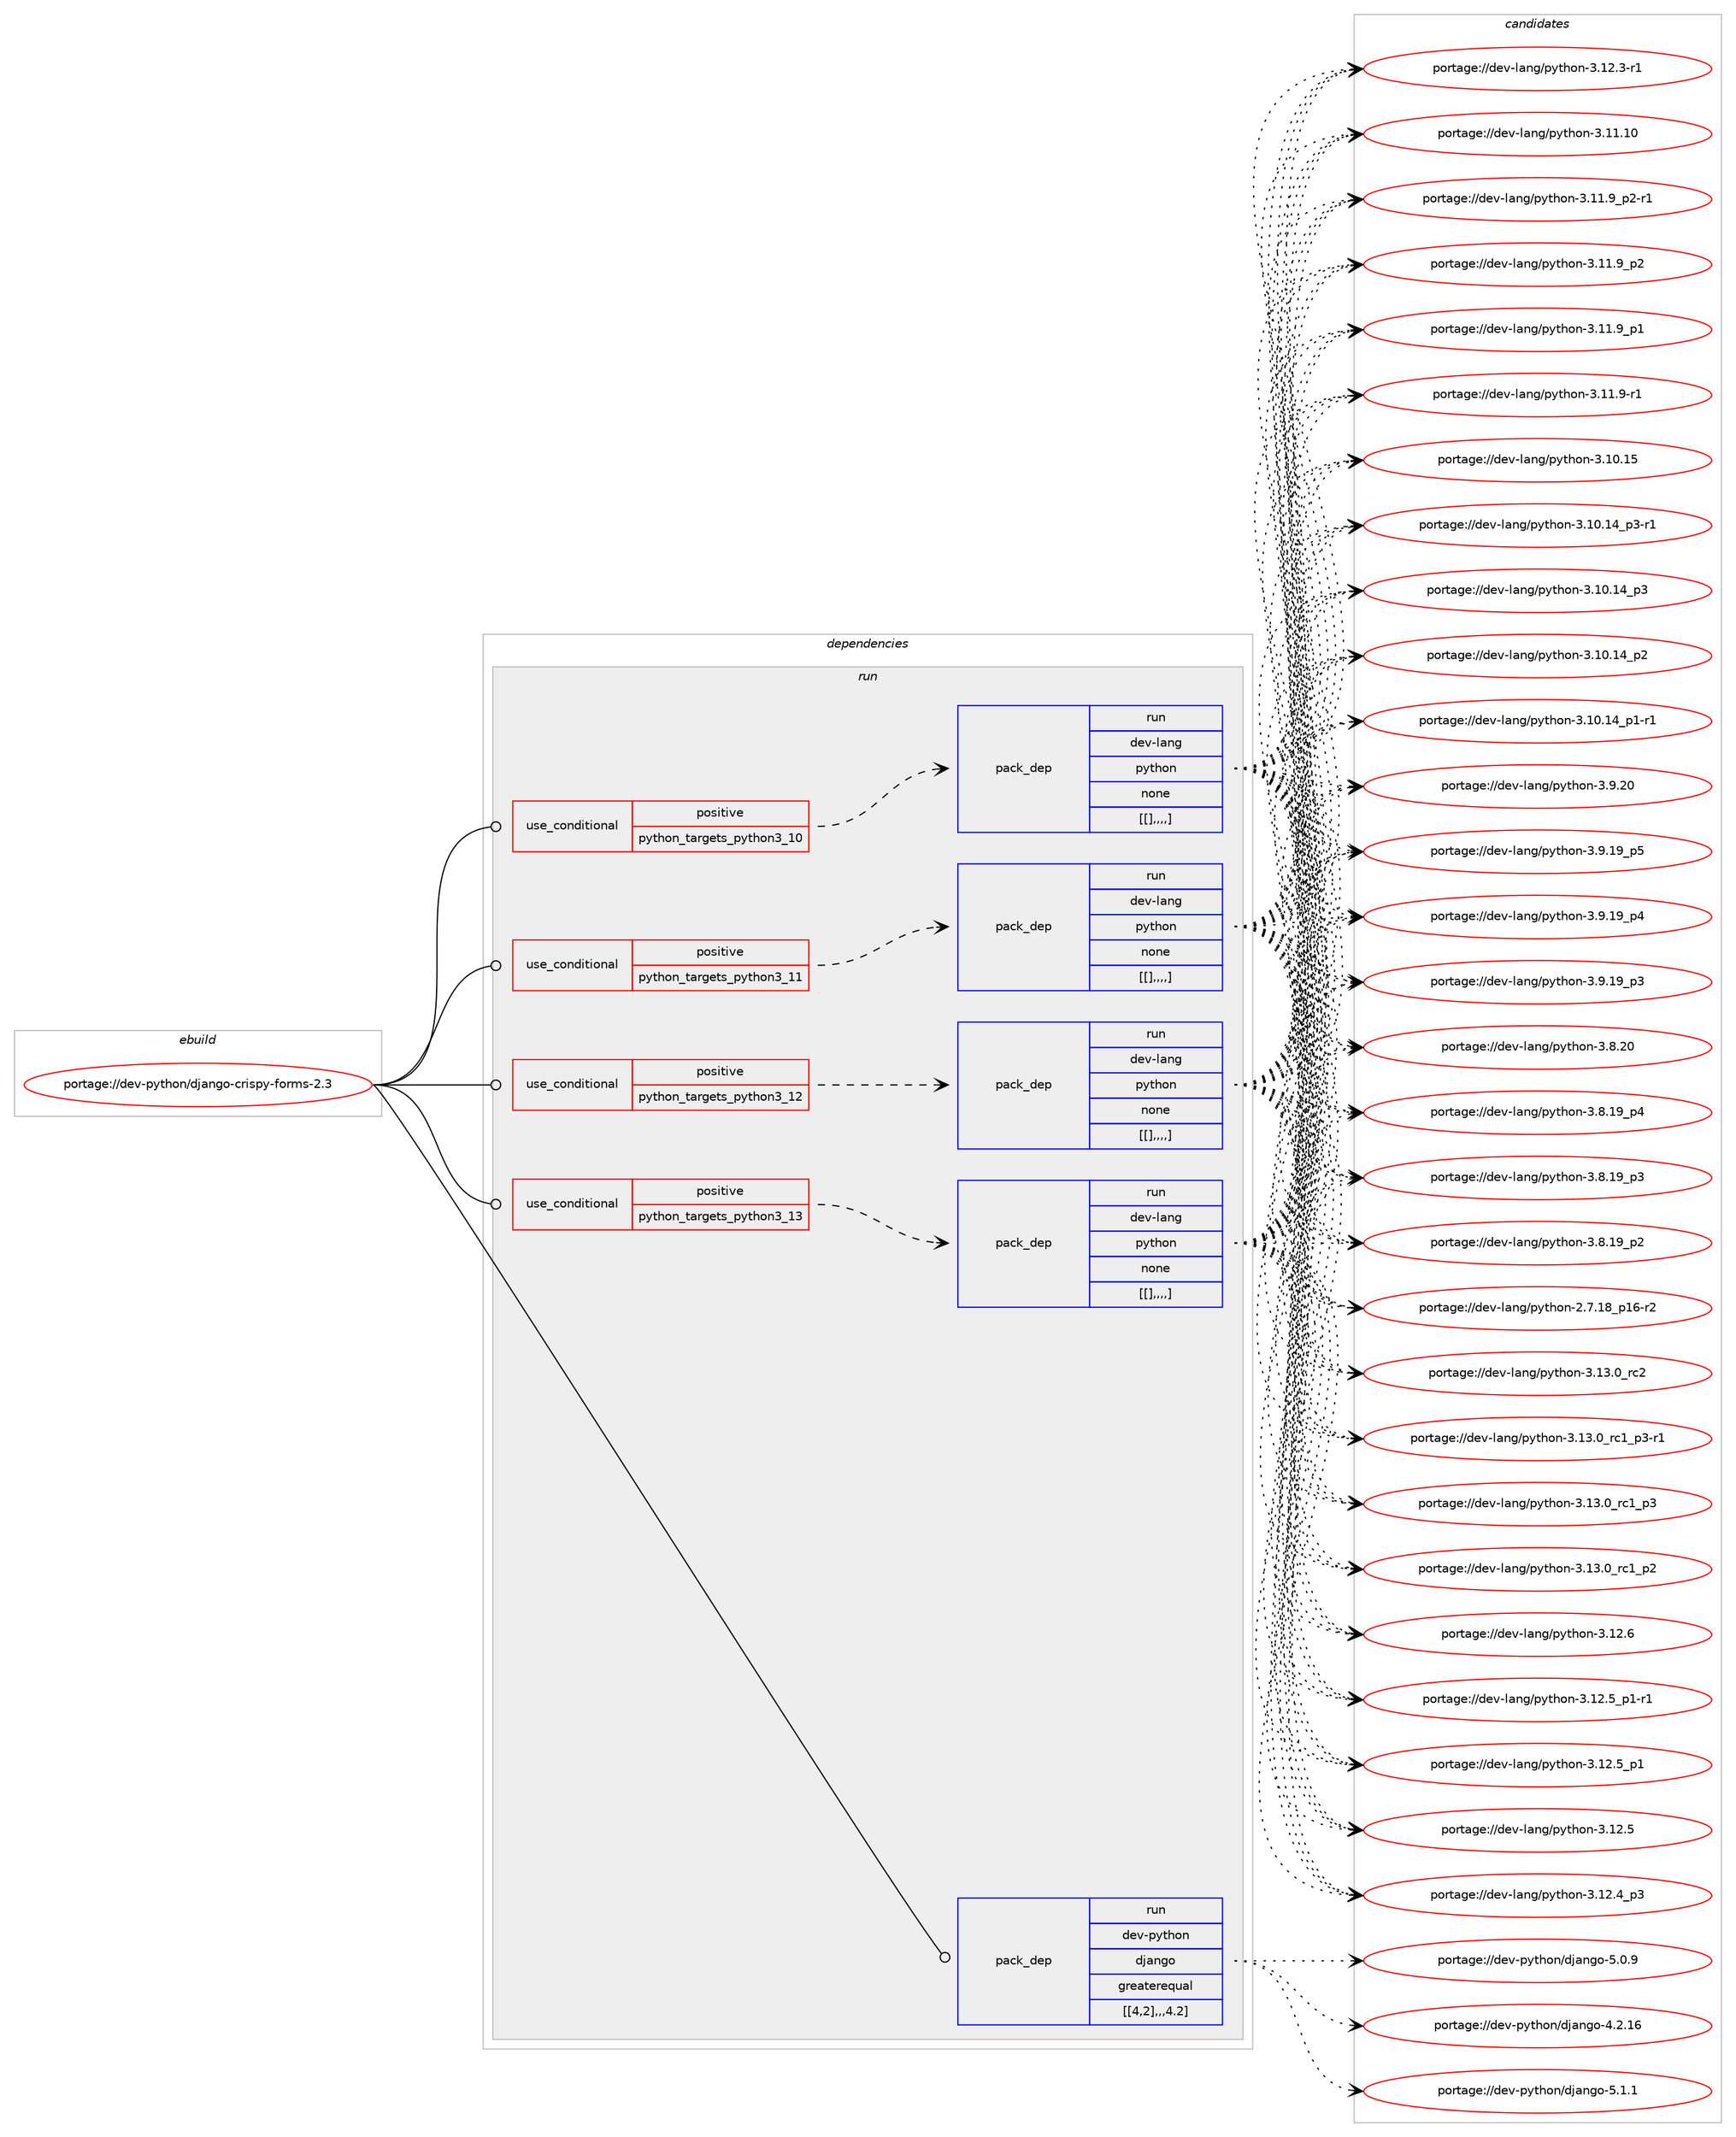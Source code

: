 digraph prolog {

# *************
# Graph options
# *************

newrank=true;
concentrate=true;
compound=true;
graph [rankdir=LR,fontname=Helvetica,fontsize=10,ranksep=1.5];#, ranksep=2.5, nodesep=0.2];
edge  [arrowhead=vee];
node  [fontname=Helvetica,fontsize=10];

# **********
# The ebuild
# **********

subgraph cluster_leftcol {
color=gray;
label=<<i>ebuild</i>>;
id [label="portage://dev-python/django-crispy-forms-2.3", color=red, width=4, href="../dev-python/django-crispy-forms-2.3.svg"];
}

# ****************
# The dependencies
# ****************

subgraph cluster_midcol {
color=gray;
label=<<i>dependencies</i>>;
subgraph cluster_compile {
fillcolor="#eeeeee";
style=filled;
label=<<i>compile</i>>;
}
subgraph cluster_compileandrun {
fillcolor="#eeeeee";
style=filled;
label=<<i>compile and run</i>>;
}
subgraph cluster_run {
fillcolor="#eeeeee";
style=filled;
label=<<i>run</i>>;
subgraph cond32928 {
dependency146214 [label=<<TABLE BORDER="0" CELLBORDER="1" CELLSPACING="0" CELLPADDING="4"><TR><TD ROWSPAN="3" CELLPADDING="10">use_conditional</TD></TR><TR><TD>positive</TD></TR><TR><TD>python_targets_python3_10</TD></TR></TABLE>>, shape=none, color=red];
subgraph pack112070 {
dependency146215 [label=<<TABLE BORDER="0" CELLBORDER="1" CELLSPACING="0" CELLPADDING="4" WIDTH="220"><TR><TD ROWSPAN="6" CELLPADDING="30">pack_dep</TD></TR><TR><TD WIDTH="110">run</TD></TR><TR><TD>dev-lang</TD></TR><TR><TD>python</TD></TR><TR><TD>none</TD></TR><TR><TD>[[],,,,]</TD></TR></TABLE>>, shape=none, color=blue];
}
dependency146214:e -> dependency146215:w [weight=20,style="dashed",arrowhead="vee"];
}
id:e -> dependency146214:w [weight=20,style="solid",arrowhead="odot"];
subgraph cond32929 {
dependency146216 [label=<<TABLE BORDER="0" CELLBORDER="1" CELLSPACING="0" CELLPADDING="4"><TR><TD ROWSPAN="3" CELLPADDING="10">use_conditional</TD></TR><TR><TD>positive</TD></TR><TR><TD>python_targets_python3_11</TD></TR></TABLE>>, shape=none, color=red];
subgraph pack112071 {
dependency146217 [label=<<TABLE BORDER="0" CELLBORDER="1" CELLSPACING="0" CELLPADDING="4" WIDTH="220"><TR><TD ROWSPAN="6" CELLPADDING="30">pack_dep</TD></TR><TR><TD WIDTH="110">run</TD></TR><TR><TD>dev-lang</TD></TR><TR><TD>python</TD></TR><TR><TD>none</TD></TR><TR><TD>[[],,,,]</TD></TR></TABLE>>, shape=none, color=blue];
}
dependency146216:e -> dependency146217:w [weight=20,style="dashed",arrowhead="vee"];
}
id:e -> dependency146216:w [weight=20,style="solid",arrowhead="odot"];
subgraph cond32930 {
dependency146218 [label=<<TABLE BORDER="0" CELLBORDER="1" CELLSPACING="0" CELLPADDING="4"><TR><TD ROWSPAN="3" CELLPADDING="10">use_conditional</TD></TR><TR><TD>positive</TD></TR><TR><TD>python_targets_python3_12</TD></TR></TABLE>>, shape=none, color=red];
subgraph pack112072 {
dependency146219 [label=<<TABLE BORDER="0" CELLBORDER="1" CELLSPACING="0" CELLPADDING="4" WIDTH="220"><TR><TD ROWSPAN="6" CELLPADDING="30">pack_dep</TD></TR><TR><TD WIDTH="110">run</TD></TR><TR><TD>dev-lang</TD></TR><TR><TD>python</TD></TR><TR><TD>none</TD></TR><TR><TD>[[],,,,]</TD></TR></TABLE>>, shape=none, color=blue];
}
dependency146218:e -> dependency146219:w [weight=20,style="dashed",arrowhead="vee"];
}
id:e -> dependency146218:w [weight=20,style="solid",arrowhead="odot"];
subgraph cond32931 {
dependency146220 [label=<<TABLE BORDER="0" CELLBORDER="1" CELLSPACING="0" CELLPADDING="4"><TR><TD ROWSPAN="3" CELLPADDING="10">use_conditional</TD></TR><TR><TD>positive</TD></TR><TR><TD>python_targets_python3_13</TD></TR></TABLE>>, shape=none, color=red];
subgraph pack112073 {
dependency146221 [label=<<TABLE BORDER="0" CELLBORDER="1" CELLSPACING="0" CELLPADDING="4" WIDTH="220"><TR><TD ROWSPAN="6" CELLPADDING="30">pack_dep</TD></TR><TR><TD WIDTH="110">run</TD></TR><TR><TD>dev-lang</TD></TR><TR><TD>python</TD></TR><TR><TD>none</TD></TR><TR><TD>[[],,,,]</TD></TR></TABLE>>, shape=none, color=blue];
}
dependency146220:e -> dependency146221:w [weight=20,style="dashed",arrowhead="vee"];
}
id:e -> dependency146220:w [weight=20,style="solid",arrowhead="odot"];
subgraph pack112074 {
dependency146222 [label=<<TABLE BORDER="0" CELLBORDER="1" CELLSPACING="0" CELLPADDING="4" WIDTH="220"><TR><TD ROWSPAN="6" CELLPADDING="30">pack_dep</TD></TR><TR><TD WIDTH="110">run</TD></TR><TR><TD>dev-python</TD></TR><TR><TD>django</TD></TR><TR><TD>greaterequal</TD></TR><TR><TD>[[4,2],,,4.2]</TD></TR></TABLE>>, shape=none, color=blue];
}
id:e -> dependency146222:w [weight=20,style="solid",arrowhead="odot"];
}
}

# **************
# The candidates
# **************

subgraph cluster_choices {
rank=same;
color=gray;
label=<<i>candidates</i>>;

subgraph choice112070 {
color=black;
nodesep=1;
choice10010111845108971101034711212111610411111045514649514648951149950 [label="portage://dev-lang/python-3.13.0_rc2", color=red, width=4,href="../dev-lang/python-3.13.0_rc2.svg"];
choice1001011184510897110103471121211161041111104551464951464895114994995112514511449 [label="portage://dev-lang/python-3.13.0_rc1_p3-r1", color=red, width=4,href="../dev-lang/python-3.13.0_rc1_p3-r1.svg"];
choice100101118451089711010347112121116104111110455146495146489511499499511251 [label="portage://dev-lang/python-3.13.0_rc1_p3", color=red, width=4,href="../dev-lang/python-3.13.0_rc1_p3.svg"];
choice100101118451089711010347112121116104111110455146495146489511499499511250 [label="portage://dev-lang/python-3.13.0_rc1_p2", color=red, width=4,href="../dev-lang/python-3.13.0_rc1_p2.svg"];
choice10010111845108971101034711212111610411111045514649504654 [label="portage://dev-lang/python-3.12.6", color=red, width=4,href="../dev-lang/python-3.12.6.svg"];
choice1001011184510897110103471121211161041111104551464950465395112494511449 [label="portage://dev-lang/python-3.12.5_p1-r1", color=red, width=4,href="../dev-lang/python-3.12.5_p1-r1.svg"];
choice100101118451089711010347112121116104111110455146495046539511249 [label="portage://dev-lang/python-3.12.5_p1", color=red, width=4,href="../dev-lang/python-3.12.5_p1.svg"];
choice10010111845108971101034711212111610411111045514649504653 [label="portage://dev-lang/python-3.12.5", color=red, width=4,href="../dev-lang/python-3.12.5.svg"];
choice100101118451089711010347112121116104111110455146495046529511251 [label="portage://dev-lang/python-3.12.4_p3", color=red, width=4,href="../dev-lang/python-3.12.4_p3.svg"];
choice100101118451089711010347112121116104111110455146495046514511449 [label="portage://dev-lang/python-3.12.3-r1", color=red, width=4,href="../dev-lang/python-3.12.3-r1.svg"];
choice1001011184510897110103471121211161041111104551464949464948 [label="portage://dev-lang/python-3.11.10", color=red, width=4,href="../dev-lang/python-3.11.10.svg"];
choice1001011184510897110103471121211161041111104551464949465795112504511449 [label="portage://dev-lang/python-3.11.9_p2-r1", color=red, width=4,href="../dev-lang/python-3.11.9_p2-r1.svg"];
choice100101118451089711010347112121116104111110455146494946579511250 [label="portage://dev-lang/python-3.11.9_p2", color=red, width=4,href="../dev-lang/python-3.11.9_p2.svg"];
choice100101118451089711010347112121116104111110455146494946579511249 [label="portage://dev-lang/python-3.11.9_p1", color=red, width=4,href="../dev-lang/python-3.11.9_p1.svg"];
choice100101118451089711010347112121116104111110455146494946574511449 [label="portage://dev-lang/python-3.11.9-r1", color=red, width=4,href="../dev-lang/python-3.11.9-r1.svg"];
choice1001011184510897110103471121211161041111104551464948464953 [label="portage://dev-lang/python-3.10.15", color=red, width=4,href="../dev-lang/python-3.10.15.svg"];
choice100101118451089711010347112121116104111110455146494846495295112514511449 [label="portage://dev-lang/python-3.10.14_p3-r1", color=red, width=4,href="../dev-lang/python-3.10.14_p3-r1.svg"];
choice10010111845108971101034711212111610411111045514649484649529511251 [label="portage://dev-lang/python-3.10.14_p3", color=red, width=4,href="../dev-lang/python-3.10.14_p3.svg"];
choice10010111845108971101034711212111610411111045514649484649529511250 [label="portage://dev-lang/python-3.10.14_p2", color=red, width=4,href="../dev-lang/python-3.10.14_p2.svg"];
choice100101118451089711010347112121116104111110455146494846495295112494511449 [label="portage://dev-lang/python-3.10.14_p1-r1", color=red, width=4,href="../dev-lang/python-3.10.14_p1-r1.svg"];
choice10010111845108971101034711212111610411111045514657465048 [label="portage://dev-lang/python-3.9.20", color=red, width=4,href="../dev-lang/python-3.9.20.svg"];
choice100101118451089711010347112121116104111110455146574649579511253 [label="portage://dev-lang/python-3.9.19_p5", color=red, width=4,href="../dev-lang/python-3.9.19_p5.svg"];
choice100101118451089711010347112121116104111110455146574649579511252 [label="portage://dev-lang/python-3.9.19_p4", color=red, width=4,href="../dev-lang/python-3.9.19_p4.svg"];
choice100101118451089711010347112121116104111110455146574649579511251 [label="portage://dev-lang/python-3.9.19_p3", color=red, width=4,href="../dev-lang/python-3.9.19_p3.svg"];
choice10010111845108971101034711212111610411111045514656465048 [label="portage://dev-lang/python-3.8.20", color=red, width=4,href="../dev-lang/python-3.8.20.svg"];
choice100101118451089711010347112121116104111110455146564649579511252 [label="portage://dev-lang/python-3.8.19_p4", color=red, width=4,href="../dev-lang/python-3.8.19_p4.svg"];
choice100101118451089711010347112121116104111110455146564649579511251 [label="portage://dev-lang/python-3.8.19_p3", color=red, width=4,href="../dev-lang/python-3.8.19_p3.svg"];
choice100101118451089711010347112121116104111110455146564649579511250 [label="portage://dev-lang/python-3.8.19_p2", color=red, width=4,href="../dev-lang/python-3.8.19_p2.svg"];
choice100101118451089711010347112121116104111110455046554649569511249544511450 [label="portage://dev-lang/python-2.7.18_p16-r2", color=red, width=4,href="../dev-lang/python-2.7.18_p16-r2.svg"];
dependency146215:e -> choice10010111845108971101034711212111610411111045514649514648951149950:w [style=dotted,weight="100"];
dependency146215:e -> choice1001011184510897110103471121211161041111104551464951464895114994995112514511449:w [style=dotted,weight="100"];
dependency146215:e -> choice100101118451089711010347112121116104111110455146495146489511499499511251:w [style=dotted,weight="100"];
dependency146215:e -> choice100101118451089711010347112121116104111110455146495146489511499499511250:w [style=dotted,weight="100"];
dependency146215:e -> choice10010111845108971101034711212111610411111045514649504654:w [style=dotted,weight="100"];
dependency146215:e -> choice1001011184510897110103471121211161041111104551464950465395112494511449:w [style=dotted,weight="100"];
dependency146215:e -> choice100101118451089711010347112121116104111110455146495046539511249:w [style=dotted,weight="100"];
dependency146215:e -> choice10010111845108971101034711212111610411111045514649504653:w [style=dotted,weight="100"];
dependency146215:e -> choice100101118451089711010347112121116104111110455146495046529511251:w [style=dotted,weight="100"];
dependency146215:e -> choice100101118451089711010347112121116104111110455146495046514511449:w [style=dotted,weight="100"];
dependency146215:e -> choice1001011184510897110103471121211161041111104551464949464948:w [style=dotted,weight="100"];
dependency146215:e -> choice1001011184510897110103471121211161041111104551464949465795112504511449:w [style=dotted,weight="100"];
dependency146215:e -> choice100101118451089711010347112121116104111110455146494946579511250:w [style=dotted,weight="100"];
dependency146215:e -> choice100101118451089711010347112121116104111110455146494946579511249:w [style=dotted,weight="100"];
dependency146215:e -> choice100101118451089711010347112121116104111110455146494946574511449:w [style=dotted,weight="100"];
dependency146215:e -> choice1001011184510897110103471121211161041111104551464948464953:w [style=dotted,weight="100"];
dependency146215:e -> choice100101118451089711010347112121116104111110455146494846495295112514511449:w [style=dotted,weight="100"];
dependency146215:e -> choice10010111845108971101034711212111610411111045514649484649529511251:w [style=dotted,weight="100"];
dependency146215:e -> choice10010111845108971101034711212111610411111045514649484649529511250:w [style=dotted,weight="100"];
dependency146215:e -> choice100101118451089711010347112121116104111110455146494846495295112494511449:w [style=dotted,weight="100"];
dependency146215:e -> choice10010111845108971101034711212111610411111045514657465048:w [style=dotted,weight="100"];
dependency146215:e -> choice100101118451089711010347112121116104111110455146574649579511253:w [style=dotted,weight="100"];
dependency146215:e -> choice100101118451089711010347112121116104111110455146574649579511252:w [style=dotted,weight="100"];
dependency146215:e -> choice100101118451089711010347112121116104111110455146574649579511251:w [style=dotted,weight="100"];
dependency146215:e -> choice10010111845108971101034711212111610411111045514656465048:w [style=dotted,weight="100"];
dependency146215:e -> choice100101118451089711010347112121116104111110455146564649579511252:w [style=dotted,weight="100"];
dependency146215:e -> choice100101118451089711010347112121116104111110455146564649579511251:w [style=dotted,weight="100"];
dependency146215:e -> choice100101118451089711010347112121116104111110455146564649579511250:w [style=dotted,weight="100"];
dependency146215:e -> choice100101118451089711010347112121116104111110455046554649569511249544511450:w [style=dotted,weight="100"];
}
subgraph choice112071 {
color=black;
nodesep=1;
choice10010111845108971101034711212111610411111045514649514648951149950 [label="portage://dev-lang/python-3.13.0_rc2", color=red, width=4,href="../dev-lang/python-3.13.0_rc2.svg"];
choice1001011184510897110103471121211161041111104551464951464895114994995112514511449 [label="portage://dev-lang/python-3.13.0_rc1_p3-r1", color=red, width=4,href="../dev-lang/python-3.13.0_rc1_p3-r1.svg"];
choice100101118451089711010347112121116104111110455146495146489511499499511251 [label="portage://dev-lang/python-3.13.0_rc1_p3", color=red, width=4,href="../dev-lang/python-3.13.0_rc1_p3.svg"];
choice100101118451089711010347112121116104111110455146495146489511499499511250 [label="portage://dev-lang/python-3.13.0_rc1_p2", color=red, width=4,href="../dev-lang/python-3.13.0_rc1_p2.svg"];
choice10010111845108971101034711212111610411111045514649504654 [label="portage://dev-lang/python-3.12.6", color=red, width=4,href="../dev-lang/python-3.12.6.svg"];
choice1001011184510897110103471121211161041111104551464950465395112494511449 [label="portage://dev-lang/python-3.12.5_p1-r1", color=red, width=4,href="../dev-lang/python-3.12.5_p1-r1.svg"];
choice100101118451089711010347112121116104111110455146495046539511249 [label="portage://dev-lang/python-3.12.5_p1", color=red, width=4,href="../dev-lang/python-3.12.5_p1.svg"];
choice10010111845108971101034711212111610411111045514649504653 [label="portage://dev-lang/python-3.12.5", color=red, width=4,href="../dev-lang/python-3.12.5.svg"];
choice100101118451089711010347112121116104111110455146495046529511251 [label="portage://dev-lang/python-3.12.4_p3", color=red, width=4,href="../dev-lang/python-3.12.4_p3.svg"];
choice100101118451089711010347112121116104111110455146495046514511449 [label="portage://dev-lang/python-3.12.3-r1", color=red, width=4,href="../dev-lang/python-3.12.3-r1.svg"];
choice1001011184510897110103471121211161041111104551464949464948 [label="portage://dev-lang/python-3.11.10", color=red, width=4,href="../dev-lang/python-3.11.10.svg"];
choice1001011184510897110103471121211161041111104551464949465795112504511449 [label="portage://dev-lang/python-3.11.9_p2-r1", color=red, width=4,href="../dev-lang/python-3.11.9_p2-r1.svg"];
choice100101118451089711010347112121116104111110455146494946579511250 [label="portage://dev-lang/python-3.11.9_p2", color=red, width=4,href="../dev-lang/python-3.11.9_p2.svg"];
choice100101118451089711010347112121116104111110455146494946579511249 [label="portage://dev-lang/python-3.11.9_p1", color=red, width=4,href="../dev-lang/python-3.11.9_p1.svg"];
choice100101118451089711010347112121116104111110455146494946574511449 [label="portage://dev-lang/python-3.11.9-r1", color=red, width=4,href="../dev-lang/python-3.11.9-r1.svg"];
choice1001011184510897110103471121211161041111104551464948464953 [label="portage://dev-lang/python-3.10.15", color=red, width=4,href="../dev-lang/python-3.10.15.svg"];
choice100101118451089711010347112121116104111110455146494846495295112514511449 [label="portage://dev-lang/python-3.10.14_p3-r1", color=red, width=4,href="../dev-lang/python-3.10.14_p3-r1.svg"];
choice10010111845108971101034711212111610411111045514649484649529511251 [label="portage://dev-lang/python-3.10.14_p3", color=red, width=4,href="../dev-lang/python-3.10.14_p3.svg"];
choice10010111845108971101034711212111610411111045514649484649529511250 [label="portage://dev-lang/python-3.10.14_p2", color=red, width=4,href="../dev-lang/python-3.10.14_p2.svg"];
choice100101118451089711010347112121116104111110455146494846495295112494511449 [label="portage://dev-lang/python-3.10.14_p1-r1", color=red, width=4,href="../dev-lang/python-3.10.14_p1-r1.svg"];
choice10010111845108971101034711212111610411111045514657465048 [label="portage://dev-lang/python-3.9.20", color=red, width=4,href="../dev-lang/python-3.9.20.svg"];
choice100101118451089711010347112121116104111110455146574649579511253 [label="portage://dev-lang/python-3.9.19_p5", color=red, width=4,href="../dev-lang/python-3.9.19_p5.svg"];
choice100101118451089711010347112121116104111110455146574649579511252 [label="portage://dev-lang/python-3.9.19_p4", color=red, width=4,href="../dev-lang/python-3.9.19_p4.svg"];
choice100101118451089711010347112121116104111110455146574649579511251 [label="portage://dev-lang/python-3.9.19_p3", color=red, width=4,href="../dev-lang/python-3.9.19_p3.svg"];
choice10010111845108971101034711212111610411111045514656465048 [label="portage://dev-lang/python-3.8.20", color=red, width=4,href="../dev-lang/python-3.8.20.svg"];
choice100101118451089711010347112121116104111110455146564649579511252 [label="portage://dev-lang/python-3.8.19_p4", color=red, width=4,href="../dev-lang/python-3.8.19_p4.svg"];
choice100101118451089711010347112121116104111110455146564649579511251 [label="portage://dev-lang/python-3.8.19_p3", color=red, width=4,href="../dev-lang/python-3.8.19_p3.svg"];
choice100101118451089711010347112121116104111110455146564649579511250 [label="portage://dev-lang/python-3.8.19_p2", color=red, width=4,href="../dev-lang/python-3.8.19_p2.svg"];
choice100101118451089711010347112121116104111110455046554649569511249544511450 [label="portage://dev-lang/python-2.7.18_p16-r2", color=red, width=4,href="../dev-lang/python-2.7.18_p16-r2.svg"];
dependency146217:e -> choice10010111845108971101034711212111610411111045514649514648951149950:w [style=dotted,weight="100"];
dependency146217:e -> choice1001011184510897110103471121211161041111104551464951464895114994995112514511449:w [style=dotted,weight="100"];
dependency146217:e -> choice100101118451089711010347112121116104111110455146495146489511499499511251:w [style=dotted,weight="100"];
dependency146217:e -> choice100101118451089711010347112121116104111110455146495146489511499499511250:w [style=dotted,weight="100"];
dependency146217:e -> choice10010111845108971101034711212111610411111045514649504654:w [style=dotted,weight="100"];
dependency146217:e -> choice1001011184510897110103471121211161041111104551464950465395112494511449:w [style=dotted,weight="100"];
dependency146217:e -> choice100101118451089711010347112121116104111110455146495046539511249:w [style=dotted,weight="100"];
dependency146217:e -> choice10010111845108971101034711212111610411111045514649504653:w [style=dotted,weight="100"];
dependency146217:e -> choice100101118451089711010347112121116104111110455146495046529511251:w [style=dotted,weight="100"];
dependency146217:e -> choice100101118451089711010347112121116104111110455146495046514511449:w [style=dotted,weight="100"];
dependency146217:e -> choice1001011184510897110103471121211161041111104551464949464948:w [style=dotted,weight="100"];
dependency146217:e -> choice1001011184510897110103471121211161041111104551464949465795112504511449:w [style=dotted,weight="100"];
dependency146217:e -> choice100101118451089711010347112121116104111110455146494946579511250:w [style=dotted,weight="100"];
dependency146217:e -> choice100101118451089711010347112121116104111110455146494946579511249:w [style=dotted,weight="100"];
dependency146217:e -> choice100101118451089711010347112121116104111110455146494946574511449:w [style=dotted,weight="100"];
dependency146217:e -> choice1001011184510897110103471121211161041111104551464948464953:w [style=dotted,weight="100"];
dependency146217:e -> choice100101118451089711010347112121116104111110455146494846495295112514511449:w [style=dotted,weight="100"];
dependency146217:e -> choice10010111845108971101034711212111610411111045514649484649529511251:w [style=dotted,weight="100"];
dependency146217:e -> choice10010111845108971101034711212111610411111045514649484649529511250:w [style=dotted,weight="100"];
dependency146217:e -> choice100101118451089711010347112121116104111110455146494846495295112494511449:w [style=dotted,weight="100"];
dependency146217:e -> choice10010111845108971101034711212111610411111045514657465048:w [style=dotted,weight="100"];
dependency146217:e -> choice100101118451089711010347112121116104111110455146574649579511253:w [style=dotted,weight="100"];
dependency146217:e -> choice100101118451089711010347112121116104111110455146574649579511252:w [style=dotted,weight="100"];
dependency146217:e -> choice100101118451089711010347112121116104111110455146574649579511251:w [style=dotted,weight="100"];
dependency146217:e -> choice10010111845108971101034711212111610411111045514656465048:w [style=dotted,weight="100"];
dependency146217:e -> choice100101118451089711010347112121116104111110455146564649579511252:w [style=dotted,weight="100"];
dependency146217:e -> choice100101118451089711010347112121116104111110455146564649579511251:w [style=dotted,weight="100"];
dependency146217:e -> choice100101118451089711010347112121116104111110455146564649579511250:w [style=dotted,weight="100"];
dependency146217:e -> choice100101118451089711010347112121116104111110455046554649569511249544511450:w [style=dotted,weight="100"];
}
subgraph choice112072 {
color=black;
nodesep=1;
choice10010111845108971101034711212111610411111045514649514648951149950 [label="portage://dev-lang/python-3.13.0_rc2", color=red, width=4,href="../dev-lang/python-3.13.0_rc2.svg"];
choice1001011184510897110103471121211161041111104551464951464895114994995112514511449 [label="portage://dev-lang/python-3.13.0_rc1_p3-r1", color=red, width=4,href="../dev-lang/python-3.13.0_rc1_p3-r1.svg"];
choice100101118451089711010347112121116104111110455146495146489511499499511251 [label="portage://dev-lang/python-3.13.0_rc1_p3", color=red, width=4,href="../dev-lang/python-3.13.0_rc1_p3.svg"];
choice100101118451089711010347112121116104111110455146495146489511499499511250 [label="portage://dev-lang/python-3.13.0_rc1_p2", color=red, width=4,href="../dev-lang/python-3.13.0_rc1_p2.svg"];
choice10010111845108971101034711212111610411111045514649504654 [label="portage://dev-lang/python-3.12.6", color=red, width=4,href="../dev-lang/python-3.12.6.svg"];
choice1001011184510897110103471121211161041111104551464950465395112494511449 [label="portage://dev-lang/python-3.12.5_p1-r1", color=red, width=4,href="../dev-lang/python-3.12.5_p1-r1.svg"];
choice100101118451089711010347112121116104111110455146495046539511249 [label="portage://dev-lang/python-3.12.5_p1", color=red, width=4,href="../dev-lang/python-3.12.5_p1.svg"];
choice10010111845108971101034711212111610411111045514649504653 [label="portage://dev-lang/python-3.12.5", color=red, width=4,href="../dev-lang/python-3.12.5.svg"];
choice100101118451089711010347112121116104111110455146495046529511251 [label="portage://dev-lang/python-3.12.4_p3", color=red, width=4,href="../dev-lang/python-3.12.4_p3.svg"];
choice100101118451089711010347112121116104111110455146495046514511449 [label="portage://dev-lang/python-3.12.3-r1", color=red, width=4,href="../dev-lang/python-3.12.3-r1.svg"];
choice1001011184510897110103471121211161041111104551464949464948 [label="portage://dev-lang/python-3.11.10", color=red, width=4,href="../dev-lang/python-3.11.10.svg"];
choice1001011184510897110103471121211161041111104551464949465795112504511449 [label="portage://dev-lang/python-3.11.9_p2-r1", color=red, width=4,href="../dev-lang/python-3.11.9_p2-r1.svg"];
choice100101118451089711010347112121116104111110455146494946579511250 [label="portage://dev-lang/python-3.11.9_p2", color=red, width=4,href="../dev-lang/python-3.11.9_p2.svg"];
choice100101118451089711010347112121116104111110455146494946579511249 [label="portage://dev-lang/python-3.11.9_p1", color=red, width=4,href="../dev-lang/python-3.11.9_p1.svg"];
choice100101118451089711010347112121116104111110455146494946574511449 [label="portage://dev-lang/python-3.11.9-r1", color=red, width=4,href="../dev-lang/python-3.11.9-r1.svg"];
choice1001011184510897110103471121211161041111104551464948464953 [label="portage://dev-lang/python-3.10.15", color=red, width=4,href="../dev-lang/python-3.10.15.svg"];
choice100101118451089711010347112121116104111110455146494846495295112514511449 [label="portage://dev-lang/python-3.10.14_p3-r1", color=red, width=4,href="../dev-lang/python-3.10.14_p3-r1.svg"];
choice10010111845108971101034711212111610411111045514649484649529511251 [label="portage://dev-lang/python-3.10.14_p3", color=red, width=4,href="../dev-lang/python-3.10.14_p3.svg"];
choice10010111845108971101034711212111610411111045514649484649529511250 [label="portage://dev-lang/python-3.10.14_p2", color=red, width=4,href="../dev-lang/python-3.10.14_p2.svg"];
choice100101118451089711010347112121116104111110455146494846495295112494511449 [label="portage://dev-lang/python-3.10.14_p1-r1", color=red, width=4,href="../dev-lang/python-3.10.14_p1-r1.svg"];
choice10010111845108971101034711212111610411111045514657465048 [label="portage://dev-lang/python-3.9.20", color=red, width=4,href="../dev-lang/python-3.9.20.svg"];
choice100101118451089711010347112121116104111110455146574649579511253 [label="portage://dev-lang/python-3.9.19_p5", color=red, width=4,href="../dev-lang/python-3.9.19_p5.svg"];
choice100101118451089711010347112121116104111110455146574649579511252 [label="portage://dev-lang/python-3.9.19_p4", color=red, width=4,href="../dev-lang/python-3.9.19_p4.svg"];
choice100101118451089711010347112121116104111110455146574649579511251 [label="portage://dev-lang/python-3.9.19_p3", color=red, width=4,href="../dev-lang/python-3.9.19_p3.svg"];
choice10010111845108971101034711212111610411111045514656465048 [label="portage://dev-lang/python-3.8.20", color=red, width=4,href="../dev-lang/python-3.8.20.svg"];
choice100101118451089711010347112121116104111110455146564649579511252 [label="portage://dev-lang/python-3.8.19_p4", color=red, width=4,href="../dev-lang/python-3.8.19_p4.svg"];
choice100101118451089711010347112121116104111110455146564649579511251 [label="portage://dev-lang/python-3.8.19_p3", color=red, width=4,href="../dev-lang/python-3.8.19_p3.svg"];
choice100101118451089711010347112121116104111110455146564649579511250 [label="portage://dev-lang/python-3.8.19_p2", color=red, width=4,href="../dev-lang/python-3.8.19_p2.svg"];
choice100101118451089711010347112121116104111110455046554649569511249544511450 [label="portage://dev-lang/python-2.7.18_p16-r2", color=red, width=4,href="../dev-lang/python-2.7.18_p16-r2.svg"];
dependency146219:e -> choice10010111845108971101034711212111610411111045514649514648951149950:w [style=dotted,weight="100"];
dependency146219:e -> choice1001011184510897110103471121211161041111104551464951464895114994995112514511449:w [style=dotted,weight="100"];
dependency146219:e -> choice100101118451089711010347112121116104111110455146495146489511499499511251:w [style=dotted,weight="100"];
dependency146219:e -> choice100101118451089711010347112121116104111110455146495146489511499499511250:w [style=dotted,weight="100"];
dependency146219:e -> choice10010111845108971101034711212111610411111045514649504654:w [style=dotted,weight="100"];
dependency146219:e -> choice1001011184510897110103471121211161041111104551464950465395112494511449:w [style=dotted,weight="100"];
dependency146219:e -> choice100101118451089711010347112121116104111110455146495046539511249:w [style=dotted,weight="100"];
dependency146219:e -> choice10010111845108971101034711212111610411111045514649504653:w [style=dotted,weight="100"];
dependency146219:e -> choice100101118451089711010347112121116104111110455146495046529511251:w [style=dotted,weight="100"];
dependency146219:e -> choice100101118451089711010347112121116104111110455146495046514511449:w [style=dotted,weight="100"];
dependency146219:e -> choice1001011184510897110103471121211161041111104551464949464948:w [style=dotted,weight="100"];
dependency146219:e -> choice1001011184510897110103471121211161041111104551464949465795112504511449:w [style=dotted,weight="100"];
dependency146219:e -> choice100101118451089711010347112121116104111110455146494946579511250:w [style=dotted,weight="100"];
dependency146219:e -> choice100101118451089711010347112121116104111110455146494946579511249:w [style=dotted,weight="100"];
dependency146219:e -> choice100101118451089711010347112121116104111110455146494946574511449:w [style=dotted,weight="100"];
dependency146219:e -> choice1001011184510897110103471121211161041111104551464948464953:w [style=dotted,weight="100"];
dependency146219:e -> choice100101118451089711010347112121116104111110455146494846495295112514511449:w [style=dotted,weight="100"];
dependency146219:e -> choice10010111845108971101034711212111610411111045514649484649529511251:w [style=dotted,weight="100"];
dependency146219:e -> choice10010111845108971101034711212111610411111045514649484649529511250:w [style=dotted,weight="100"];
dependency146219:e -> choice100101118451089711010347112121116104111110455146494846495295112494511449:w [style=dotted,weight="100"];
dependency146219:e -> choice10010111845108971101034711212111610411111045514657465048:w [style=dotted,weight="100"];
dependency146219:e -> choice100101118451089711010347112121116104111110455146574649579511253:w [style=dotted,weight="100"];
dependency146219:e -> choice100101118451089711010347112121116104111110455146574649579511252:w [style=dotted,weight="100"];
dependency146219:e -> choice100101118451089711010347112121116104111110455146574649579511251:w [style=dotted,weight="100"];
dependency146219:e -> choice10010111845108971101034711212111610411111045514656465048:w [style=dotted,weight="100"];
dependency146219:e -> choice100101118451089711010347112121116104111110455146564649579511252:w [style=dotted,weight="100"];
dependency146219:e -> choice100101118451089711010347112121116104111110455146564649579511251:w [style=dotted,weight="100"];
dependency146219:e -> choice100101118451089711010347112121116104111110455146564649579511250:w [style=dotted,weight="100"];
dependency146219:e -> choice100101118451089711010347112121116104111110455046554649569511249544511450:w [style=dotted,weight="100"];
}
subgraph choice112073 {
color=black;
nodesep=1;
choice10010111845108971101034711212111610411111045514649514648951149950 [label="portage://dev-lang/python-3.13.0_rc2", color=red, width=4,href="../dev-lang/python-3.13.0_rc2.svg"];
choice1001011184510897110103471121211161041111104551464951464895114994995112514511449 [label="portage://dev-lang/python-3.13.0_rc1_p3-r1", color=red, width=4,href="../dev-lang/python-3.13.0_rc1_p3-r1.svg"];
choice100101118451089711010347112121116104111110455146495146489511499499511251 [label="portage://dev-lang/python-3.13.0_rc1_p3", color=red, width=4,href="../dev-lang/python-3.13.0_rc1_p3.svg"];
choice100101118451089711010347112121116104111110455146495146489511499499511250 [label="portage://dev-lang/python-3.13.0_rc1_p2", color=red, width=4,href="../dev-lang/python-3.13.0_rc1_p2.svg"];
choice10010111845108971101034711212111610411111045514649504654 [label="portage://dev-lang/python-3.12.6", color=red, width=4,href="../dev-lang/python-3.12.6.svg"];
choice1001011184510897110103471121211161041111104551464950465395112494511449 [label="portage://dev-lang/python-3.12.5_p1-r1", color=red, width=4,href="../dev-lang/python-3.12.5_p1-r1.svg"];
choice100101118451089711010347112121116104111110455146495046539511249 [label="portage://dev-lang/python-3.12.5_p1", color=red, width=4,href="../dev-lang/python-3.12.5_p1.svg"];
choice10010111845108971101034711212111610411111045514649504653 [label="portage://dev-lang/python-3.12.5", color=red, width=4,href="../dev-lang/python-3.12.5.svg"];
choice100101118451089711010347112121116104111110455146495046529511251 [label="portage://dev-lang/python-3.12.4_p3", color=red, width=4,href="../dev-lang/python-3.12.4_p3.svg"];
choice100101118451089711010347112121116104111110455146495046514511449 [label="portage://dev-lang/python-3.12.3-r1", color=red, width=4,href="../dev-lang/python-3.12.3-r1.svg"];
choice1001011184510897110103471121211161041111104551464949464948 [label="portage://dev-lang/python-3.11.10", color=red, width=4,href="../dev-lang/python-3.11.10.svg"];
choice1001011184510897110103471121211161041111104551464949465795112504511449 [label="portage://dev-lang/python-3.11.9_p2-r1", color=red, width=4,href="../dev-lang/python-3.11.9_p2-r1.svg"];
choice100101118451089711010347112121116104111110455146494946579511250 [label="portage://dev-lang/python-3.11.9_p2", color=red, width=4,href="../dev-lang/python-3.11.9_p2.svg"];
choice100101118451089711010347112121116104111110455146494946579511249 [label="portage://dev-lang/python-3.11.9_p1", color=red, width=4,href="../dev-lang/python-3.11.9_p1.svg"];
choice100101118451089711010347112121116104111110455146494946574511449 [label="portage://dev-lang/python-3.11.9-r1", color=red, width=4,href="../dev-lang/python-3.11.9-r1.svg"];
choice1001011184510897110103471121211161041111104551464948464953 [label="portage://dev-lang/python-3.10.15", color=red, width=4,href="../dev-lang/python-3.10.15.svg"];
choice100101118451089711010347112121116104111110455146494846495295112514511449 [label="portage://dev-lang/python-3.10.14_p3-r1", color=red, width=4,href="../dev-lang/python-3.10.14_p3-r1.svg"];
choice10010111845108971101034711212111610411111045514649484649529511251 [label="portage://dev-lang/python-3.10.14_p3", color=red, width=4,href="../dev-lang/python-3.10.14_p3.svg"];
choice10010111845108971101034711212111610411111045514649484649529511250 [label="portage://dev-lang/python-3.10.14_p2", color=red, width=4,href="../dev-lang/python-3.10.14_p2.svg"];
choice100101118451089711010347112121116104111110455146494846495295112494511449 [label="portage://dev-lang/python-3.10.14_p1-r1", color=red, width=4,href="../dev-lang/python-3.10.14_p1-r1.svg"];
choice10010111845108971101034711212111610411111045514657465048 [label="portage://dev-lang/python-3.9.20", color=red, width=4,href="../dev-lang/python-3.9.20.svg"];
choice100101118451089711010347112121116104111110455146574649579511253 [label="portage://dev-lang/python-3.9.19_p5", color=red, width=4,href="../dev-lang/python-3.9.19_p5.svg"];
choice100101118451089711010347112121116104111110455146574649579511252 [label="portage://dev-lang/python-3.9.19_p4", color=red, width=4,href="../dev-lang/python-3.9.19_p4.svg"];
choice100101118451089711010347112121116104111110455146574649579511251 [label="portage://dev-lang/python-3.9.19_p3", color=red, width=4,href="../dev-lang/python-3.9.19_p3.svg"];
choice10010111845108971101034711212111610411111045514656465048 [label="portage://dev-lang/python-3.8.20", color=red, width=4,href="../dev-lang/python-3.8.20.svg"];
choice100101118451089711010347112121116104111110455146564649579511252 [label="portage://dev-lang/python-3.8.19_p4", color=red, width=4,href="../dev-lang/python-3.8.19_p4.svg"];
choice100101118451089711010347112121116104111110455146564649579511251 [label="portage://dev-lang/python-3.8.19_p3", color=red, width=4,href="../dev-lang/python-3.8.19_p3.svg"];
choice100101118451089711010347112121116104111110455146564649579511250 [label="portage://dev-lang/python-3.8.19_p2", color=red, width=4,href="../dev-lang/python-3.8.19_p2.svg"];
choice100101118451089711010347112121116104111110455046554649569511249544511450 [label="portage://dev-lang/python-2.7.18_p16-r2", color=red, width=4,href="../dev-lang/python-2.7.18_p16-r2.svg"];
dependency146221:e -> choice10010111845108971101034711212111610411111045514649514648951149950:w [style=dotted,weight="100"];
dependency146221:e -> choice1001011184510897110103471121211161041111104551464951464895114994995112514511449:w [style=dotted,weight="100"];
dependency146221:e -> choice100101118451089711010347112121116104111110455146495146489511499499511251:w [style=dotted,weight="100"];
dependency146221:e -> choice100101118451089711010347112121116104111110455146495146489511499499511250:w [style=dotted,weight="100"];
dependency146221:e -> choice10010111845108971101034711212111610411111045514649504654:w [style=dotted,weight="100"];
dependency146221:e -> choice1001011184510897110103471121211161041111104551464950465395112494511449:w [style=dotted,weight="100"];
dependency146221:e -> choice100101118451089711010347112121116104111110455146495046539511249:w [style=dotted,weight="100"];
dependency146221:e -> choice10010111845108971101034711212111610411111045514649504653:w [style=dotted,weight="100"];
dependency146221:e -> choice100101118451089711010347112121116104111110455146495046529511251:w [style=dotted,weight="100"];
dependency146221:e -> choice100101118451089711010347112121116104111110455146495046514511449:w [style=dotted,weight="100"];
dependency146221:e -> choice1001011184510897110103471121211161041111104551464949464948:w [style=dotted,weight="100"];
dependency146221:e -> choice1001011184510897110103471121211161041111104551464949465795112504511449:w [style=dotted,weight="100"];
dependency146221:e -> choice100101118451089711010347112121116104111110455146494946579511250:w [style=dotted,weight="100"];
dependency146221:e -> choice100101118451089711010347112121116104111110455146494946579511249:w [style=dotted,weight="100"];
dependency146221:e -> choice100101118451089711010347112121116104111110455146494946574511449:w [style=dotted,weight="100"];
dependency146221:e -> choice1001011184510897110103471121211161041111104551464948464953:w [style=dotted,weight="100"];
dependency146221:e -> choice100101118451089711010347112121116104111110455146494846495295112514511449:w [style=dotted,weight="100"];
dependency146221:e -> choice10010111845108971101034711212111610411111045514649484649529511251:w [style=dotted,weight="100"];
dependency146221:e -> choice10010111845108971101034711212111610411111045514649484649529511250:w [style=dotted,weight="100"];
dependency146221:e -> choice100101118451089711010347112121116104111110455146494846495295112494511449:w [style=dotted,weight="100"];
dependency146221:e -> choice10010111845108971101034711212111610411111045514657465048:w [style=dotted,weight="100"];
dependency146221:e -> choice100101118451089711010347112121116104111110455146574649579511253:w [style=dotted,weight="100"];
dependency146221:e -> choice100101118451089711010347112121116104111110455146574649579511252:w [style=dotted,weight="100"];
dependency146221:e -> choice100101118451089711010347112121116104111110455146574649579511251:w [style=dotted,weight="100"];
dependency146221:e -> choice10010111845108971101034711212111610411111045514656465048:w [style=dotted,weight="100"];
dependency146221:e -> choice100101118451089711010347112121116104111110455146564649579511252:w [style=dotted,weight="100"];
dependency146221:e -> choice100101118451089711010347112121116104111110455146564649579511251:w [style=dotted,weight="100"];
dependency146221:e -> choice100101118451089711010347112121116104111110455146564649579511250:w [style=dotted,weight="100"];
dependency146221:e -> choice100101118451089711010347112121116104111110455046554649569511249544511450:w [style=dotted,weight="100"];
}
subgraph choice112074 {
color=black;
nodesep=1;
choice100101118451121211161041111104710010697110103111455346494649 [label="portage://dev-python/django-5.1.1", color=red, width=4,href="../dev-python/django-5.1.1.svg"];
choice100101118451121211161041111104710010697110103111455346484657 [label="portage://dev-python/django-5.0.9", color=red, width=4,href="../dev-python/django-5.0.9.svg"];
choice10010111845112121116104111110471001069711010311145524650464954 [label="portage://dev-python/django-4.2.16", color=red, width=4,href="../dev-python/django-4.2.16.svg"];
dependency146222:e -> choice100101118451121211161041111104710010697110103111455346494649:w [style=dotted,weight="100"];
dependency146222:e -> choice100101118451121211161041111104710010697110103111455346484657:w [style=dotted,weight="100"];
dependency146222:e -> choice10010111845112121116104111110471001069711010311145524650464954:w [style=dotted,weight="100"];
}
}

}
